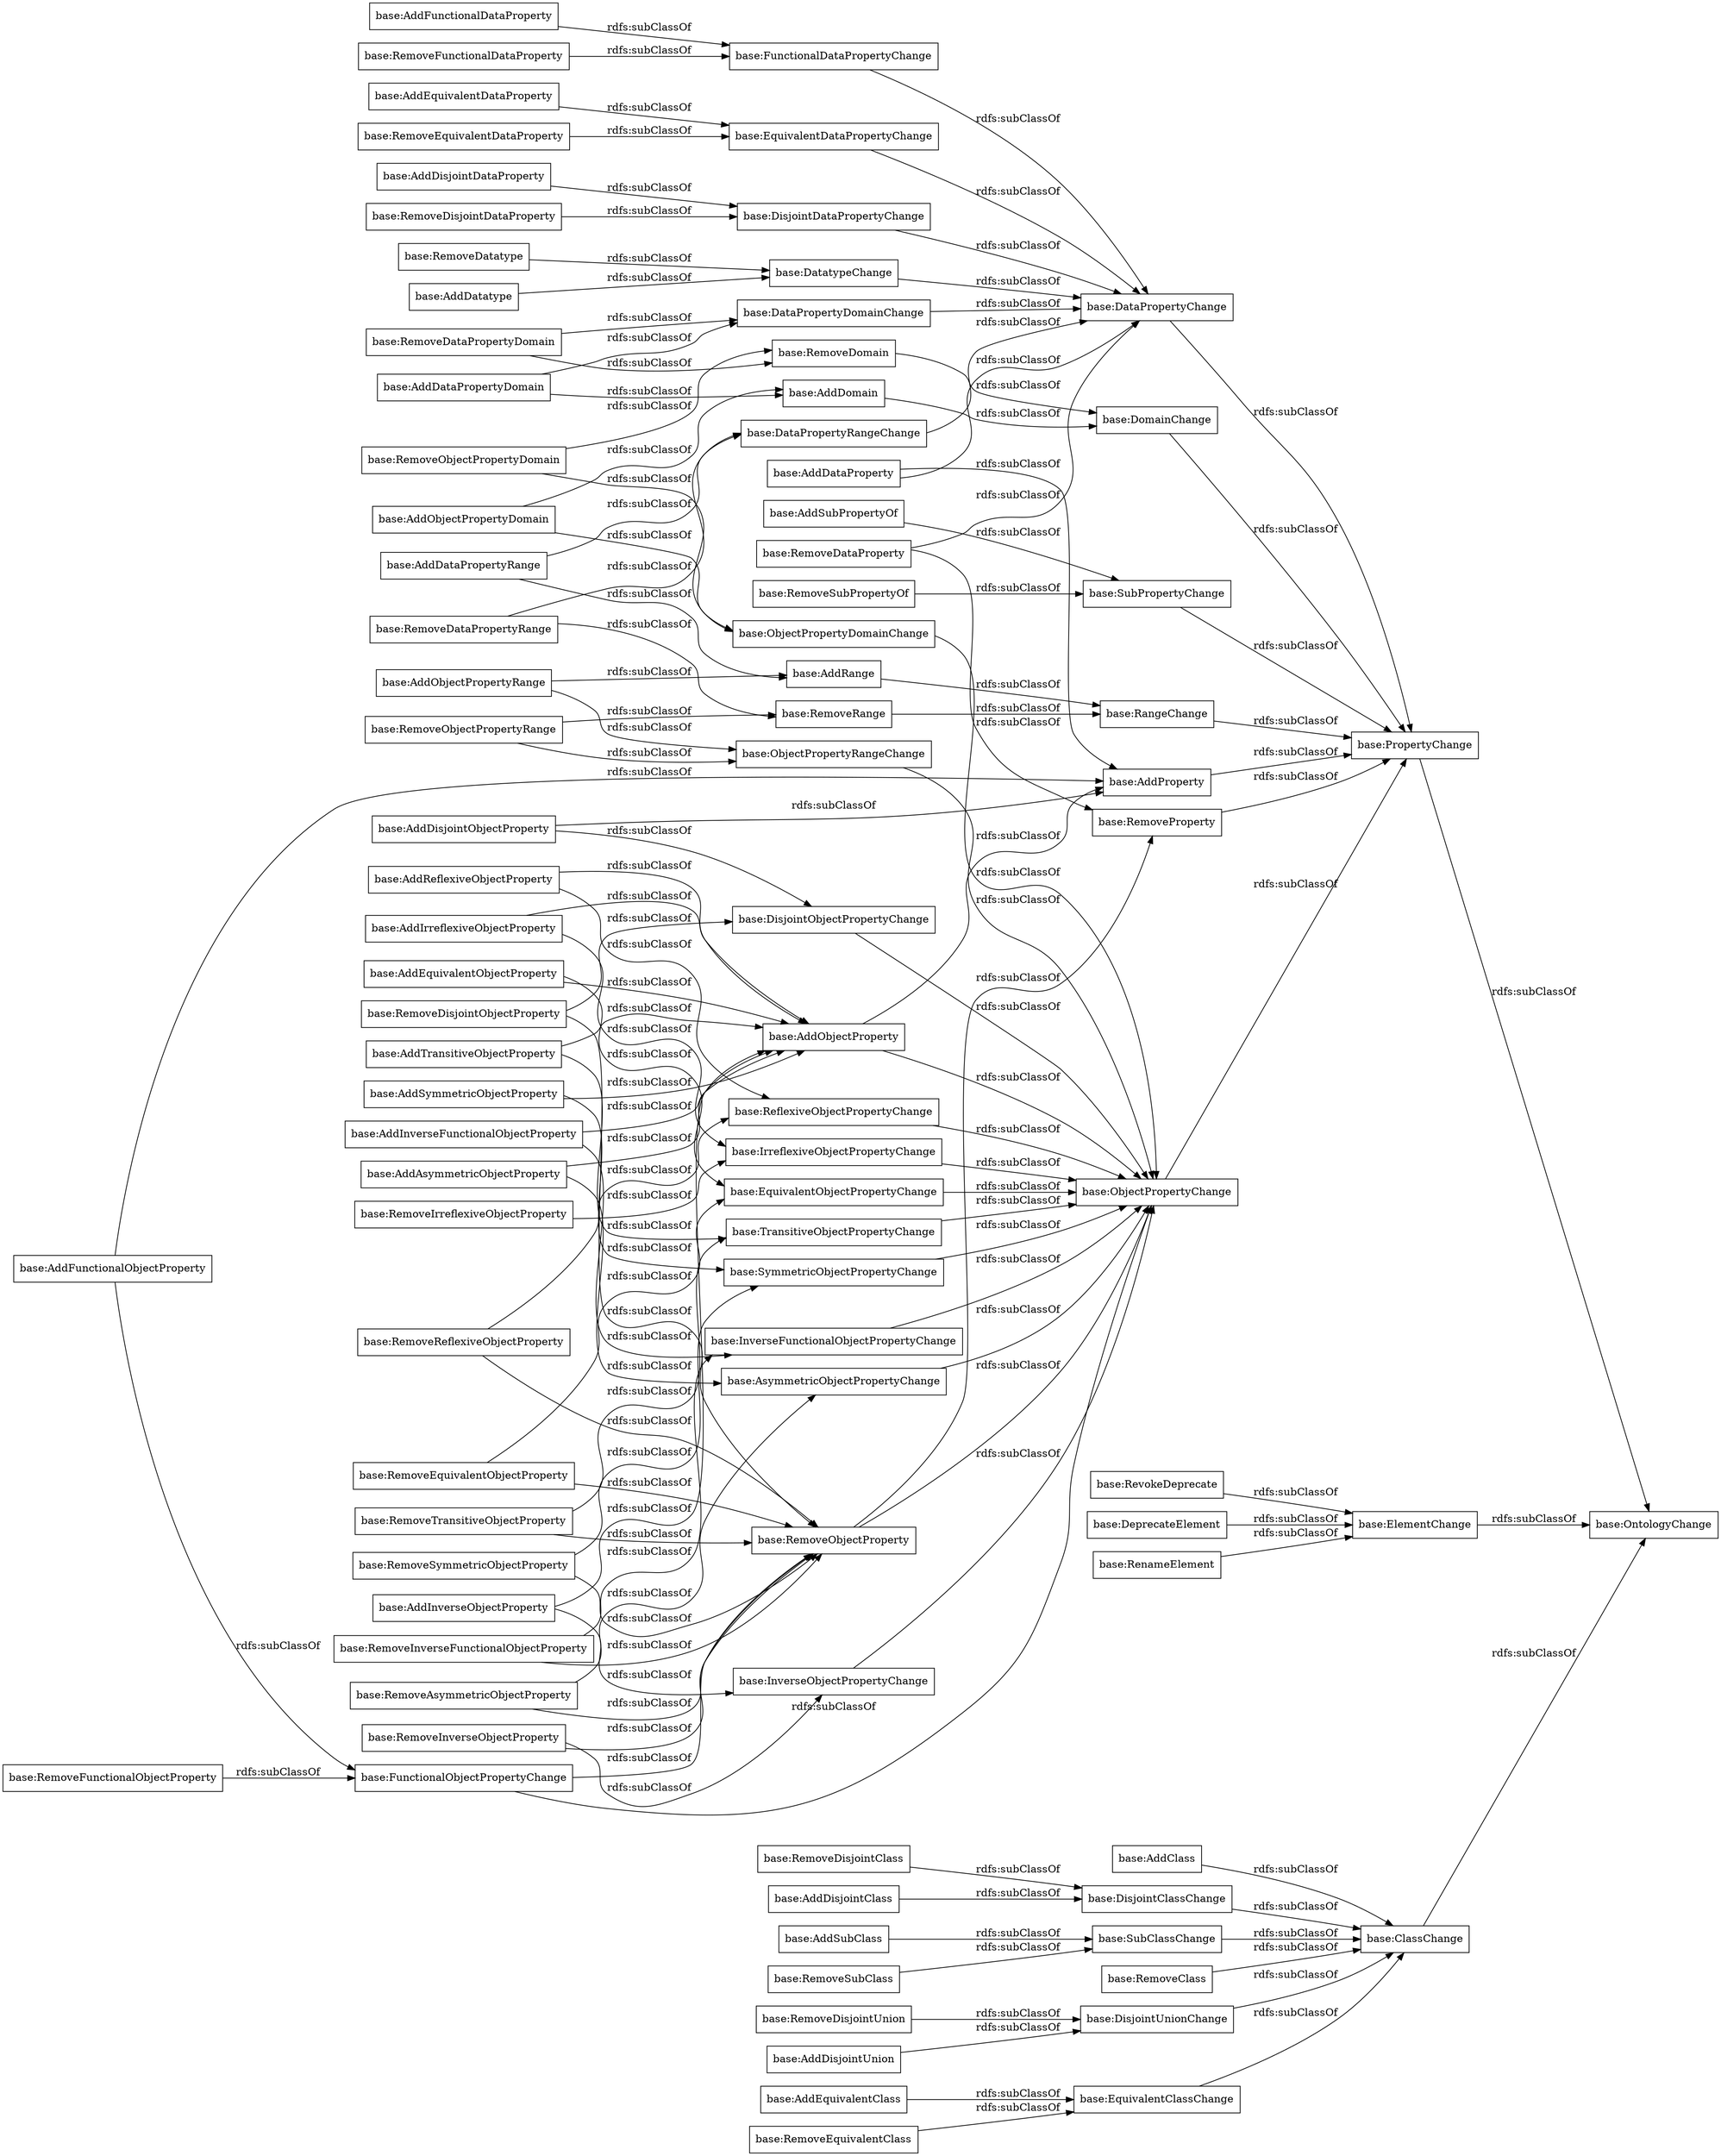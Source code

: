 digraph ar2dtool_diagram { 
rankdir=LR;
size="1000"
node [shape = rectangle, color="black"]; "base:AddSubClass" "base:RemoveDomain" "base:DisjointUnionChange" "base:AddEquivalentObjectProperty" "base:ObjectPropertyDomainChange" "base:IrreflexiveObjectPropertyChange" "base:InverseFunctionalObjectPropertyChange" "base:ObjectPropertyChange" "base:AddInverseObjectProperty" "base:RemoveDisjointUnion" "base:RemoveFunctionalDataProperty" "base:AddSubPropertyOf" "base:RemoveInverseFunctionalObjectProperty" "base:ClassChange" "base:DisjointObjectPropertyChange" "base:EquivalentClassChange" "base:AddClass" "base:AddFunctionalDataProperty" "base:AddDatatype" "base:AddDisjointObjectProperty" "base:AddObjectProperty" "base:RenameElement" "base:DisjointDataPropertyChange" "base:RemoveDataPropertyDomain" "base:AddDataPropertyRange" "base:RemoveSubClass" "base:RemoveEquivalentDataProperty" "base:DataPropertyChange" "base:RemoveRange" "base:ReflexiveObjectPropertyChange" "base:RemoveObjectProperty" "base:RemoveReflexiveObjectProperty" "base:AddEquivalentDataProperty" "base:RevokeDeprecate" "base:DisjointClassChange" "base:AddObjectPropertyDomain" "base:EquivalentObjectPropertyChange" "base:AddTransitiveObjectProperty" "base:DomainChange" "base:AddEquivalentClass" "base:AddDataPropertyDomain" "base:PropertyChange" "base:RemoveProperty" "base:RemoveDisjointClass" "base:ObjectPropertyRangeChange" "base:AddIrreflexiveObjectProperty" "base:AddDisjointClass" "base:SubPropertyChange" "base:InverseObjectPropertyChange" "base:AsymmetricObjectPropertyChange" "base:DatatypeChange" "base:RemoveObjectPropertyDomain" "base:RemoveDisjointObjectProperty" "base:AddDisjointUnion" "base:RemoveDataProperty" "base:RemoveClass" "base:AddAsymmetricObjectProperty" "base:RemoveEquivalentClass" "base:RemoveIrreflexiveObjectProperty" "base:DeprecateElement" "base:AddInverseFunctionalObjectProperty" "base:EquivalentDataPropertyChange" "base:AddObjectPropertyRange" "base:SymmetricObjectPropertyChange" "base:RemoveObjectPropertyRange" "base:ElementChange" "base:AddReflexiveObjectProperty" "base:RemoveTransitiveObjectProperty" "base:RemoveSymmetricObjectProperty" "base:AddRange" "base:TransitiveObjectPropertyChange" "base:RemoveDatatype" "base:FunctionalObjectPropertyChange" "base:SubClassChange" "base:RemoveFunctionalObjectProperty" "base:OntologyChange" "base:RemoveSubPropertyOf" "base:RemoveDataPropertyRange" "base:RangeChange" "base:AddDomain" "base:RemoveInverseObjectProperty" "base:FunctionalDataPropertyChange" "base:AddSymmetricObjectProperty" "base:AddDataProperty" "base:RemoveDisjointDataProperty" "base:DataPropertyRangeChange" "base:DataPropertyDomainChange" "base:AddDisjointDataProperty" "base:AddProperty" "base:RemoveAsymmetricObjectProperty" "base:AddFunctionalObjectProperty" "base:RemoveEquivalentObjectProperty" ; /*classes style*/
	"base:ObjectPropertyRangeChange" -> "base:ObjectPropertyChange" [ label = "rdfs:subClassOf" ];
	"base:AddDomain" -> "base:DomainChange" [ label = "rdfs:subClassOf" ];
	"base:AddInverseObjectProperty" -> "base:InverseObjectPropertyChange" [ label = "rdfs:subClassOf" ];
	"base:AddInverseObjectProperty" -> "base:AddObjectProperty" [ label = "rdfs:subClassOf" ];
	"base:DataPropertyDomainChange" -> "base:DataPropertyChange" [ label = "rdfs:subClassOf" ];
	"base:AddDisjointDataProperty" -> "base:DisjointDataPropertyChange" [ label = "rdfs:subClassOf" ];
	"base:SubClassChange" -> "base:ClassChange" [ label = "rdfs:subClassOf" ];
	"base:TransitiveObjectPropertyChange" -> "base:ObjectPropertyChange" [ label = "rdfs:subClassOf" ];
	"base:ReflexiveObjectPropertyChange" -> "base:ObjectPropertyChange" [ label = "rdfs:subClassOf" ];
	"base:RemoveTransitiveObjectProperty" -> "base:TransitiveObjectPropertyChange" [ label = "rdfs:subClassOf" ];
	"base:RemoveTransitiveObjectProperty" -> "base:RemoveObjectProperty" [ label = "rdfs:subClassOf" ];
	"base:AddClass" -> "base:ClassChange" [ label = "rdfs:subClassOf" ];
	"base:EquivalentClassChange" -> "base:ClassChange" [ label = "rdfs:subClassOf" ];
	"base:InverseFunctionalObjectPropertyChange" -> "base:ObjectPropertyChange" [ label = "rdfs:subClassOf" ];
	"base:AddProperty" -> "base:PropertyChange" [ label = "rdfs:subClassOf" ];
	"base:RemoveObjectPropertyDomain" -> "base:RemoveDomain" [ label = "rdfs:subClassOf" ];
	"base:RemoveObjectPropertyDomain" -> "base:ObjectPropertyDomainChange" [ label = "rdfs:subClassOf" ];
	"base:RemoveDatatype" -> "base:DatatypeChange" [ label = "rdfs:subClassOf" ];
	"base:ClassChange" -> "base:OntologyChange" [ label = "rdfs:subClassOf" ];
	"base:AddSubClass" -> "base:SubClassChange" [ label = "rdfs:subClassOf" ];
	"base:RemoveObjectPropertyRange" -> "base:RemoveRange" [ label = "rdfs:subClassOf" ];
	"base:RemoveObjectPropertyRange" -> "base:ObjectPropertyRangeChange" [ label = "rdfs:subClassOf" ];
	"base:DisjointDataPropertyChange" -> "base:DataPropertyChange" [ label = "rdfs:subClassOf" ];
	"base:AddTransitiveObjectProperty" -> "base:TransitiveObjectPropertyChange" [ label = "rdfs:subClassOf" ];
	"base:AddTransitiveObjectProperty" -> "base:AddObjectProperty" [ label = "rdfs:subClassOf" ];
	"base:AddDataPropertyDomain" -> "base:DataPropertyDomainChange" [ label = "rdfs:subClassOf" ];
	"base:AddDataPropertyDomain" -> "base:AddDomain" [ label = "rdfs:subClassOf" ];
	"base:AddDisjointClass" -> "base:DisjointClassChange" [ label = "rdfs:subClassOf" ];
	"base:RangeChange" -> "base:PropertyChange" [ label = "rdfs:subClassOf" ];
	"base:ElementChange" -> "base:OntologyChange" [ label = "rdfs:subClassOf" ];
	"base:AddEquivalentClass" -> "base:EquivalentClassChange" [ label = "rdfs:subClassOf" ];
	"base:SubPropertyChange" -> "base:PropertyChange" [ label = "rdfs:subClassOf" ];
	"base:DataPropertyChange" -> "base:PropertyChange" [ label = "rdfs:subClassOf" ];
	"base:RemoveSymmetricObjectProperty" -> "base:SymmetricObjectPropertyChange" [ label = "rdfs:subClassOf" ];
	"base:RemoveSymmetricObjectProperty" -> "base:RemoveObjectProperty" [ label = "rdfs:subClassOf" ];
	"base:FunctionalDataPropertyChange" -> "base:DataPropertyChange" [ label = "rdfs:subClassOf" ];
	"base:RemoveFunctionalDataProperty" -> "base:FunctionalDataPropertyChange" [ label = "rdfs:subClassOf" ];
	"base:RemoveEquivalentDataProperty" -> "base:EquivalentDataPropertyChange" [ label = "rdfs:subClassOf" ];
	"base:AddIrreflexiveObjectProperty" -> "base:IrreflexiveObjectPropertyChange" [ label = "rdfs:subClassOf" ];
	"base:AddIrreflexiveObjectProperty" -> "base:AddObjectProperty" [ label = "rdfs:subClassOf" ];
	"base:RemoveDataPropertyRange" -> "base:RemoveRange" [ label = "rdfs:subClassOf" ];
	"base:RemoveDataPropertyRange" -> "base:DataPropertyRangeChange" [ label = "rdfs:subClassOf" ];
	"base:AddInverseFunctionalObjectProperty" -> "base:InverseFunctionalObjectPropertyChange" [ label = "rdfs:subClassOf" ];
	"base:AddInverseFunctionalObjectProperty" -> "base:AddObjectProperty" [ label = "rdfs:subClassOf" ];
	"base:DomainChange" -> "base:PropertyChange" [ label = "rdfs:subClassOf" ];
	"base:AddFunctionalDataProperty" -> "base:FunctionalDataPropertyChange" [ label = "rdfs:subClassOf" ];
	"base:RemoveProperty" -> "base:PropertyChange" [ label = "rdfs:subClassOf" ];
	"base:AddEquivalentDataProperty" -> "base:EquivalentDataPropertyChange" [ label = "rdfs:subClassOf" ];
	"base:RevokeDeprecate" -> "base:ElementChange" [ label = "rdfs:subClassOf" ];
	"base:EquivalentObjectPropertyChange" -> "base:ObjectPropertyChange" [ label = "rdfs:subClassOf" ];
	"base:AddSubPropertyOf" -> "base:SubPropertyChange" [ label = "rdfs:subClassOf" ];
	"base:RemoveEquivalentObjectProperty" -> "base:RemoveObjectProperty" [ label = "rdfs:subClassOf" ];
	"base:RemoveEquivalentObjectProperty" -> "base:EquivalentObjectPropertyChange" [ label = "rdfs:subClassOf" ];
	"base:RemoveClass" -> "base:ClassChange" [ label = "rdfs:subClassOf" ];
	"base:AddAsymmetricObjectProperty" -> "base:AsymmetricObjectPropertyChange" [ label = "rdfs:subClassOf" ];
	"base:AddAsymmetricObjectProperty" -> "base:AddObjectProperty" [ label = "rdfs:subClassOf" ];
	"base:RemoveIrreflexiveObjectProperty" -> "base:IrreflexiveObjectPropertyChange" [ label = "rdfs:subClassOf" ];
	"base:RemoveSubClass" -> "base:SubClassChange" [ label = "rdfs:subClassOf" ];
	"base:FunctionalObjectPropertyChange" -> "base:RemoveObjectProperty" [ label = "rdfs:subClassOf" ];
	"base:FunctionalObjectPropertyChange" -> "base:ObjectPropertyChange" [ label = "rdfs:subClassOf" ];
	"base:AddObjectPropertyDomain" -> "base:ObjectPropertyDomainChange" [ label = "rdfs:subClassOf" ];
	"base:AddObjectPropertyDomain" -> "base:AddDomain" [ label = "rdfs:subClassOf" ];
	"base:SymmetricObjectPropertyChange" -> "base:ObjectPropertyChange" [ label = "rdfs:subClassOf" ];
	"base:DisjointUnionChange" -> "base:ClassChange" [ label = "rdfs:subClassOf" ];
	"base:AsymmetricObjectPropertyChange" -> "base:ObjectPropertyChange" [ label = "rdfs:subClassOf" ];
	"base:AddSymmetricObjectProperty" -> "base:SymmetricObjectPropertyChange" [ label = "rdfs:subClassOf" ];
	"base:AddSymmetricObjectProperty" -> "base:AddObjectProperty" [ label = "rdfs:subClassOf" ];
	"base:AddEquivalentObjectProperty" -> "base:EquivalentObjectPropertyChange" [ label = "rdfs:subClassOf" ];
	"base:AddEquivalentObjectProperty" -> "base:AddObjectProperty" [ label = "rdfs:subClassOf" ];
	"base:DataPropertyRangeChange" -> "base:DataPropertyChange" [ label = "rdfs:subClassOf" ];
	"base:RemoveReflexiveObjectProperty" -> "base:RemoveObjectProperty" [ label = "rdfs:subClassOf" ];
	"base:RemoveReflexiveObjectProperty" -> "base:ReflexiveObjectPropertyChange" [ label = "rdfs:subClassOf" ];
	"base:InverseObjectPropertyChange" -> "base:ObjectPropertyChange" [ label = "rdfs:subClassOf" ];
	"base:RemoveDisjointClass" -> "base:DisjointClassChange" [ label = "rdfs:subClassOf" ];
	"base:AddDisjointUnion" -> "base:DisjointUnionChange" [ label = "rdfs:subClassOf" ];
	"base:DisjointClassChange" -> "base:ClassChange" [ label = "rdfs:subClassOf" ];
	"base:ObjectPropertyDomainChange" -> "base:ObjectPropertyChange" [ label = "rdfs:subClassOf" ];
	"base:RemoveAsymmetricObjectProperty" -> "base:RemoveObjectProperty" [ label = "rdfs:subClassOf" ];
	"base:RemoveAsymmetricObjectProperty" -> "base:AsymmetricObjectPropertyChange" [ label = "rdfs:subClassOf" ];
	"base:AddObjectProperty" -> "base:ObjectPropertyChange" [ label = "rdfs:subClassOf" ];
	"base:AddObjectProperty" -> "base:AddProperty" [ label = "rdfs:subClassOf" ];
	"base:RemoveFunctionalObjectProperty" -> "base:FunctionalObjectPropertyChange" [ label = "rdfs:subClassOf" ];
	"base:RemoveDataPropertyDomain" -> "base:RemoveDomain" [ label = "rdfs:subClassOf" ];
	"base:RemoveDataPropertyDomain" -> "base:DataPropertyDomainChange" [ label = "rdfs:subClassOf" ];
	"base:RemoveDomain" -> "base:DomainChange" [ label = "rdfs:subClassOf" ];
	"base:RemoveObjectProperty" -> "base:RemoveProperty" [ label = "rdfs:subClassOf" ];
	"base:RemoveObjectProperty" -> "base:ObjectPropertyChange" [ label = "rdfs:subClassOf" ];
	"base:RemoveDisjointUnion" -> "base:DisjointUnionChange" [ label = "rdfs:subClassOf" ];
	"base:RemoveDisjointObjectProperty" -> "base:RemoveObjectProperty" [ label = "rdfs:subClassOf" ];
	"base:RemoveDisjointObjectProperty" -> "base:DisjointObjectPropertyChange" [ label = "rdfs:subClassOf" ];
	"base:AddDataPropertyRange" -> "base:DataPropertyRangeChange" [ label = "rdfs:subClassOf" ];
	"base:AddDataPropertyRange" -> "base:AddRange" [ label = "rdfs:subClassOf" ];
	"base:RemoveDisjointDataProperty" -> "base:DisjointDataPropertyChange" [ label = "rdfs:subClassOf" ];
	"base:AddRange" -> "base:RangeChange" [ label = "rdfs:subClassOf" ];
	"base:AddFunctionalObjectProperty" -> "base:FunctionalObjectPropertyChange" [ label = "rdfs:subClassOf" ];
	"base:AddFunctionalObjectProperty" -> "base:AddProperty" [ label = "rdfs:subClassOf" ];
	"base:AddDisjointObjectProperty" -> "base:DisjointObjectPropertyChange" [ label = "rdfs:subClassOf" ];
	"base:AddDisjointObjectProperty" -> "base:AddProperty" [ label = "rdfs:subClassOf" ];
	"base:EquivalentDataPropertyChange" -> "base:DataPropertyChange" [ label = "rdfs:subClassOf" ];
	"base:RemoveRange" -> "base:RangeChange" [ label = "rdfs:subClassOf" ];
	"base:RemoveSubPropertyOf" -> "base:SubPropertyChange" [ label = "rdfs:subClassOf" ];
	"base:AddReflexiveObjectProperty" -> "base:ReflexiveObjectPropertyChange" [ label = "rdfs:subClassOf" ];
	"base:AddReflexiveObjectProperty" -> "base:AddObjectProperty" [ label = "rdfs:subClassOf" ];
	"base:DeprecateElement" -> "base:ElementChange" [ label = "rdfs:subClassOf" ];
	"base:ObjectPropertyChange" -> "base:PropertyChange" [ label = "rdfs:subClassOf" ];
	"base:RenameElement" -> "base:ElementChange" [ label = "rdfs:subClassOf" ];
	"base:AddDataProperty" -> "base:DataPropertyChange" [ label = "rdfs:subClassOf" ];
	"base:AddDataProperty" -> "base:AddProperty" [ label = "rdfs:subClassOf" ];
	"base:RemoveEquivalentClass" -> "base:EquivalentClassChange" [ label = "rdfs:subClassOf" ];
	"base:AddObjectPropertyRange" -> "base:ObjectPropertyRangeChange" [ label = "rdfs:subClassOf" ];
	"base:AddObjectPropertyRange" -> "base:AddRange" [ label = "rdfs:subClassOf" ];
	"base:RemoveInverseFunctionalObjectProperty" -> "base:RemoveObjectProperty" [ label = "rdfs:subClassOf" ];
	"base:RemoveInverseFunctionalObjectProperty" -> "base:InverseFunctionalObjectPropertyChange" [ label = "rdfs:subClassOf" ];
	"base:DatatypeChange" -> "base:DataPropertyChange" [ label = "rdfs:subClassOf" ];
	"base:AddDatatype" -> "base:DatatypeChange" [ label = "rdfs:subClassOf" ];
	"base:DisjointObjectPropertyChange" -> "base:ObjectPropertyChange" [ label = "rdfs:subClassOf" ];
	"base:RemoveDataProperty" -> "base:RemoveProperty" [ label = "rdfs:subClassOf" ];
	"base:RemoveDataProperty" -> "base:DataPropertyChange" [ label = "rdfs:subClassOf" ];
	"base:IrreflexiveObjectPropertyChange" -> "base:ObjectPropertyChange" [ label = "rdfs:subClassOf" ];
	"base:PropertyChange" -> "base:OntologyChange" [ label = "rdfs:subClassOf" ];
	"base:RemoveInverseObjectProperty" -> "base:RemoveObjectProperty" [ label = "rdfs:subClassOf" ];
	"base:RemoveInverseObjectProperty" -> "base:InverseObjectPropertyChange" [ label = "rdfs:subClassOf" ];

}
